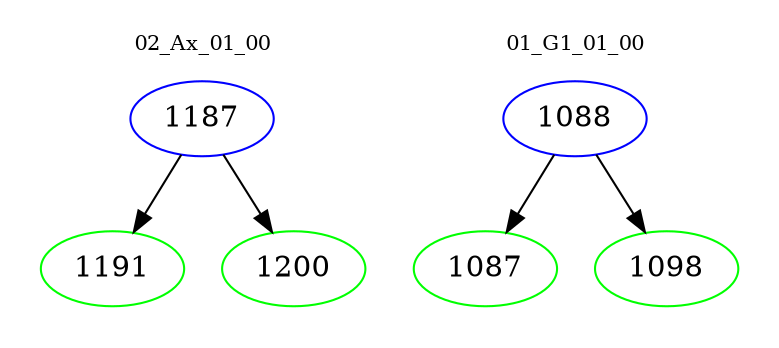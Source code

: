 digraph{
subgraph cluster_0 {
color = white
label = "02_Ax_01_00";
fontsize=10;
T0_1187 [label="1187", color="blue"]
T0_1187 -> T0_1191 [color="black"]
T0_1191 [label="1191", color="green"]
T0_1187 -> T0_1200 [color="black"]
T0_1200 [label="1200", color="green"]
}
subgraph cluster_1 {
color = white
label = "01_G1_01_00";
fontsize=10;
T1_1088 [label="1088", color="blue"]
T1_1088 -> T1_1087 [color="black"]
T1_1087 [label="1087", color="green"]
T1_1088 -> T1_1098 [color="black"]
T1_1098 [label="1098", color="green"]
}
}
